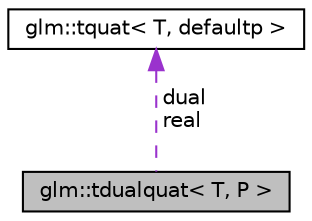 digraph "glm::tdualquat&lt; T, P &gt;"
{
 // LATEX_PDF_SIZE
  edge [fontname="Helvetica",fontsize="10",labelfontname="Helvetica",labelfontsize="10"];
  node [fontname="Helvetica",fontsize="10",shape=record];
  Node1 [label="glm::tdualquat\< T, P \>",height=0.2,width=0.4,color="black", fillcolor="grey75", style="filled", fontcolor="black",tooltip=" "];
  Node2 -> Node1 [dir="back",color="darkorchid3",fontsize="10",style="dashed",label=" dual\nreal" ,fontname="Helvetica"];
  Node2 [label="glm::tquat\< T, defaultp \>",height=0.2,width=0.4,color="black", fillcolor="white", style="filled",URL="$structglm_1_1tquat.html",tooltip=" "];
}
